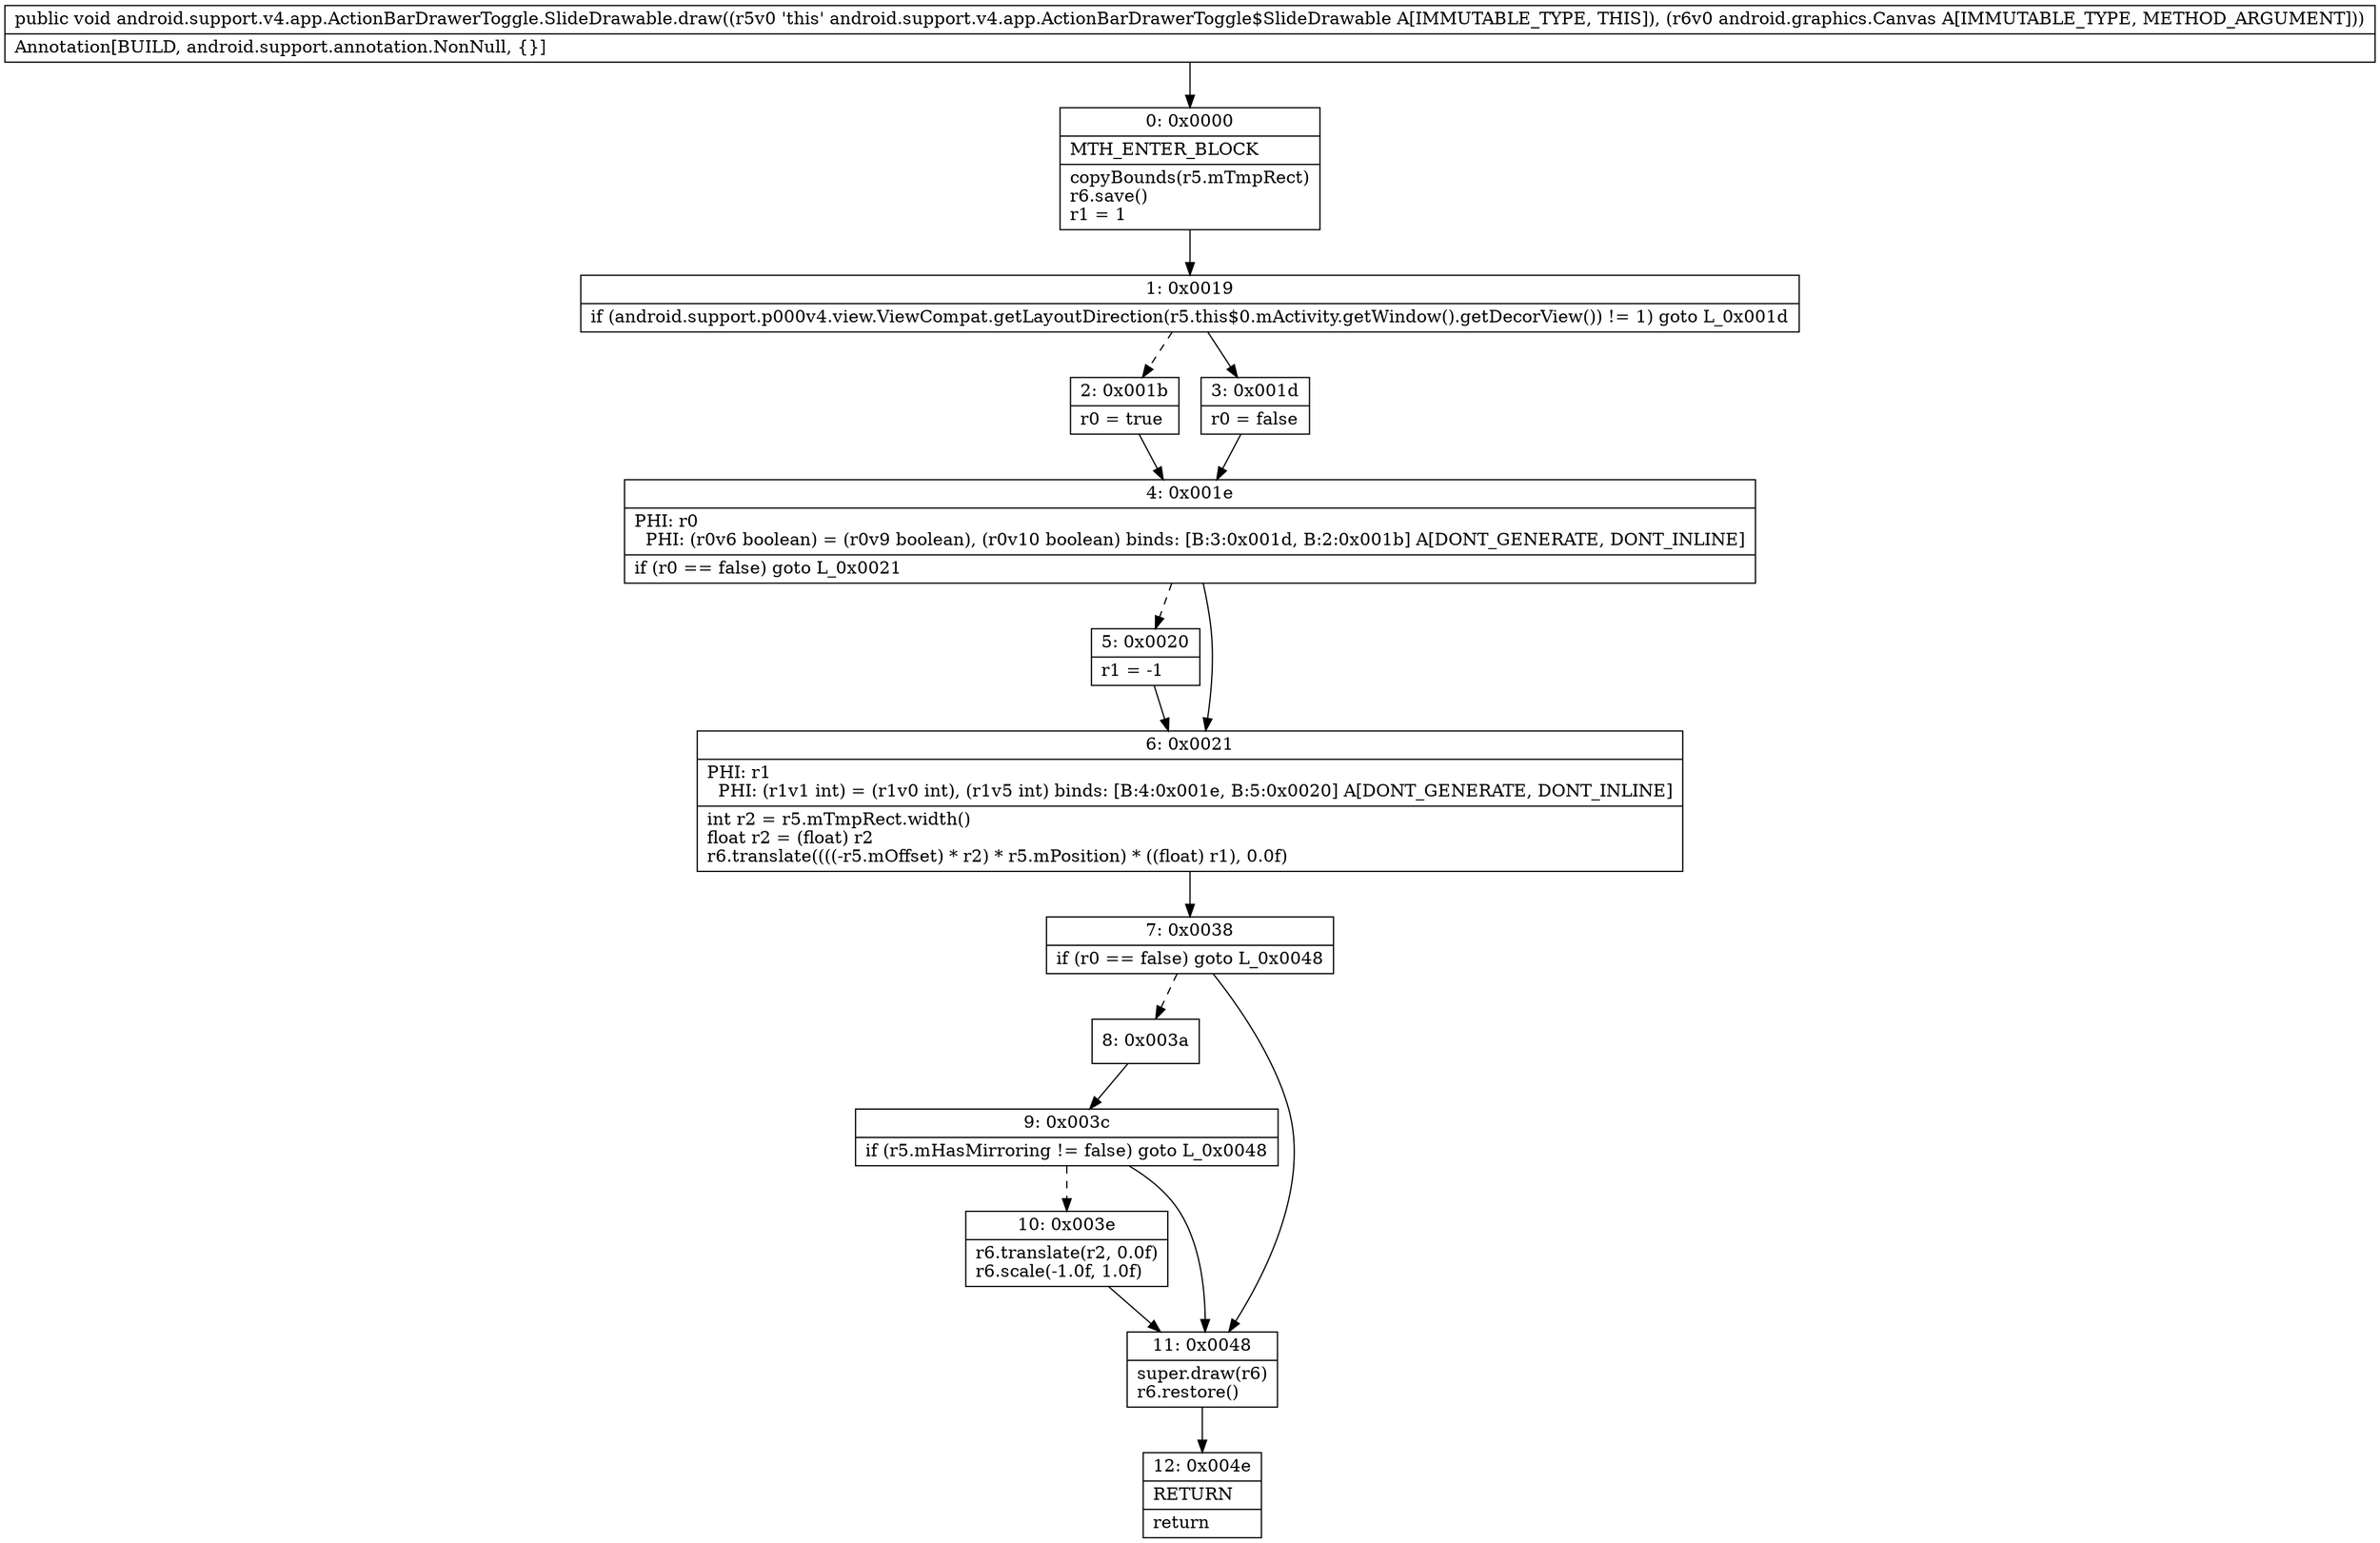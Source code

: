 digraph "CFG forandroid.support.v4.app.ActionBarDrawerToggle.SlideDrawable.draw(Landroid\/graphics\/Canvas;)V" {
Node_0 [shape=record,label="{0\:\ 0x0000|MTH_ENTER_BLOCK\l|copyBounds(r5.mTmpRect)\lr6.save()\lr1 = 1\l}"];
Node_1 [shape=record,label="{1\:\ 0x0019|if (android.support.p000v4.view.ViewCompat.getLayoutDirection(r5.this$0.mActivity.getWindow().getDecorView()) != 1) goto L_0x001d\l}"];
Node_2 [shape=record,label="{2\:\ 0x001b|r0 = true\l}"];
Node_3 [shape=record,label="{3\:\ 0x001d|r0 = false\l}"];
Node_4 [shape=record,label="{4\:\ 0x001e|PHI: r0 \l  PHI: (r0v6 boolean) = (r0v9 boolean), (r0v10 boolean) binds: [B:3:0x001d, B:2:0x001b] A[DONT_GENERATE, DONT_INLINE]\l|if (r0 == false) goto L_0x0021\l}"];
Node_5 [shape=record,label="{5\:\ 0x0020|r1 = \-1\l}"];
Node_6 [shape=record,label="{6\:\ 0x0021|PHI: r1 \l  PHI: (r1v1 int) = (r1v0 int), (r1v5 int) binds: [B:4:0x001e, B:5:0x0020] A[DONT_GENERATE, DONT_INLINE]\l|int r2 = r5.mTmpRect.width()\lfloat r2 = (float) r2\lr6.translate((((\-r5.mOffset) * r2) * r5.mPosition) * ((float) r1), 0.0f)\l}"];
Node_7 [shape=record,label="{7\:\ 0x0038|if (r0 == false) goto L_0x0048\l}"];
Node_8 [shape=record,label="{8\:\ 0x003a}"];
Node_9 [shape=record,label="{9\:\ 0x003c|if (r5.mHasMirroring != false) goto L_0x0048\l}"];
Node_10 [shape=record,label="{10\:\ 0x003e|r6.translate(r2, 0.0f)\lr6.scale(\-1.0f, 1.0f)\l}"];
Node_11 [shape=record,label="{11\:\ 0x0048|super.draw(r6)\lr6.restore()\l}"];
Node_12 [shape=record,label="{12\:\ 0x004e|RETURN\l|return\l}"];
MethodNode[shape=record,label="{public void android.support.v4.app.ActionBarDrawerToggle.SlideDrawable.draw((r5v0 'this' android.support.v4.app.ActionBarDrawerToggle$SlideDrawable A[IMMUTABLE_TYPE, THIS]), (r6v0 android.graphics.Canvas A[IMMUTABLE_TYPE, METHOD_ARGUMENT]))  | Annotation[BUILD, android.support.annotation.NonNull, \{\}]\l}"];
MethodNode -> Node_0;
Node_0 -> Node_1;
Node_1 -> Node_2[style=dashed];
Node_1 -> Node_3;
Node_2 -> Node_4;
Node_3 -> Node_4;
Node_4 -> Node_5[style=dashed];
Node_4 -> Node_6;
Node_5 -> Node_6;
Node_6 -> Node_7;
Node_7 -> Node_8[style=dashed];
Node_7 -> Node_11;
Node_8 -> Node_9;
Node_9 -> Node_10[style=dashed];
Node_9 -> Node_11;
Node_10 -> Node_11;
Node_11 -> Node_12;
}

